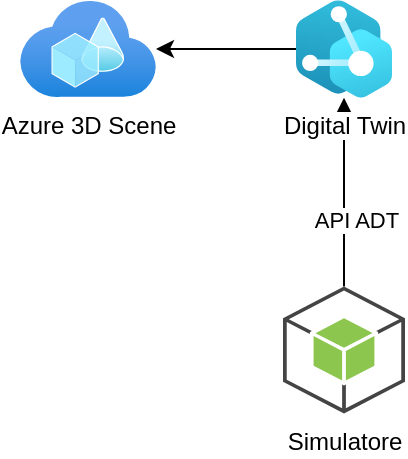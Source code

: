 <mxfile version="21.4.0" type="device">
  <diagram name="Page-1" id="ysFGFFtjgg-Z0FnmNKDy">
    <mxGraphModel dx="1050" dy="530" grid="1" gridSize="10" guides="1" tooltips="1" connect="1" arrows="1" fold="1" page="1" pageScale="1" pageWidth="827" pageHeight="1169" math="0" shadow="0">
      <root>
        <mxCell id="0" />
        <mxCell id="1" parent="0" />
        <mxCell id="qXdvrSGMw5chEXLrEyOh-18" style="edgeStyle=orthogonalEdgeStyle;rounded=0;orthogonalLoop=1;jettySize=auto;html=1;" parent="1" source="qXdvrSGMw5chEXLrEyOh-11" target="qXdvrSGMw5chEXLrEyOh-17" edge="1">
          <mxGeometry relative="1" as="geometry" />
        </mxCell>
        <mxCell id="qXdvrSGMw5chEXLrEyOh-17" value="Azure 3D Scene" style="image;aspect=fixed;html=1;points=[];align=center;fontSize=12;image=img/lib/azure2/mixed_reality/Remote_Rendering.svg;" parent="1" vertex="1">
          <mxGeometry x="252" y="110.5" width="68" height="48" as="geometry" />
        </mxCell>
        <mxCell id="BHAb-2d5pf2myuL4bh2m-1" value="API ADT" style="edgeStyle=orthogonalEdgeStyle;rounded=0;orthogonalLoop=1;jettySize=auto;html=1;" edge="1" parent="1">
          <mxGeometry x="-0.295" y="-6" relative="1" as="geometry">
            <mxPoint x="414" y="253.25" as="sourcePoint" />
            <mxPoint x="414" y="158.86" as="targetPoint" />
            <mxPoint as="offset" />
          </mxGeometry>
        </mxCell>
        <mxCell id="qXdvrSGMw5chEXLrEyOh-19" value="Simulatore" style="outlineConnect=0;dashed=0;verticalLabelPosition=bottom;verticalAlign=top;align=center;html=1;shape=mxgraph.aws3.android;fillColor=#8CC64F;gradientColor=none;" parent="1" vertex="1">
          <mxGeometry x="383.5" y="253.25" width="61" height="63.5" as="geometry" />
        </mxCell>
        <mxCell id="qXdvrSGMw5chEXLrEyOh-11" value="Digital Twin" style="image;aspect=fixed;html=1;points=[];align=center;fontSize=12;image=img/lib/azure2/internet_of_things/Digital_Twins.svg;" parent="1" vertex="1">
          <mxGeometry x="390" y="110.15" width="48" height="48.71" as="geometry" />
        </mxCell>
      </root>
    </mxGraphModel>
  </diagram>
</mxfile>
